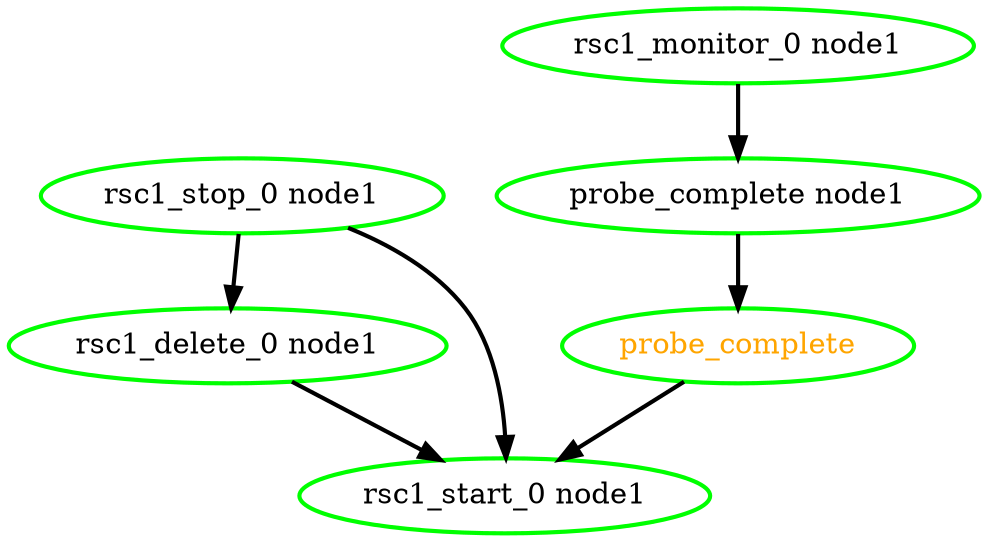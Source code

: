 digraph "g" {
	size = "30,30"
"rsc1_stop_0 node1" [ style=bold color="green" fontcolor="black" ]
"rsc1_delete_0 node1" [ style=bold color="green" fontcolor="black" ]
"rsc1_start_0 node1" [ style=bold color="green" fontcolor="black" ]
"probe_complete" [ style=bold color="green" fontcolor="orange" ]
"probe_complete node1" [ style=bold color="green" fontcolor="black" ]
"rsc1_monitor_0 node1" [ style=bold color="green" fontcolor="black" ]
"rsc1_stop_0 node1" -> "rsc1_delete_0 node1" [ style = bold]
"rsc1_stop_0 node1" -> "rsc1_start_0 node1" [ style = bold]
"rsc1_delete_0 node1" -> "rsc1_start_0 node1" [ style = bold]
"probe_complete" -> "rsc1_start_0 node1" [ style = bold]
"probe_complete node1" -> "probe_complete" [ style = bold]
"rsc1_monitor_0 node1" -> "probe_complete node1" [ style = bold]
}
